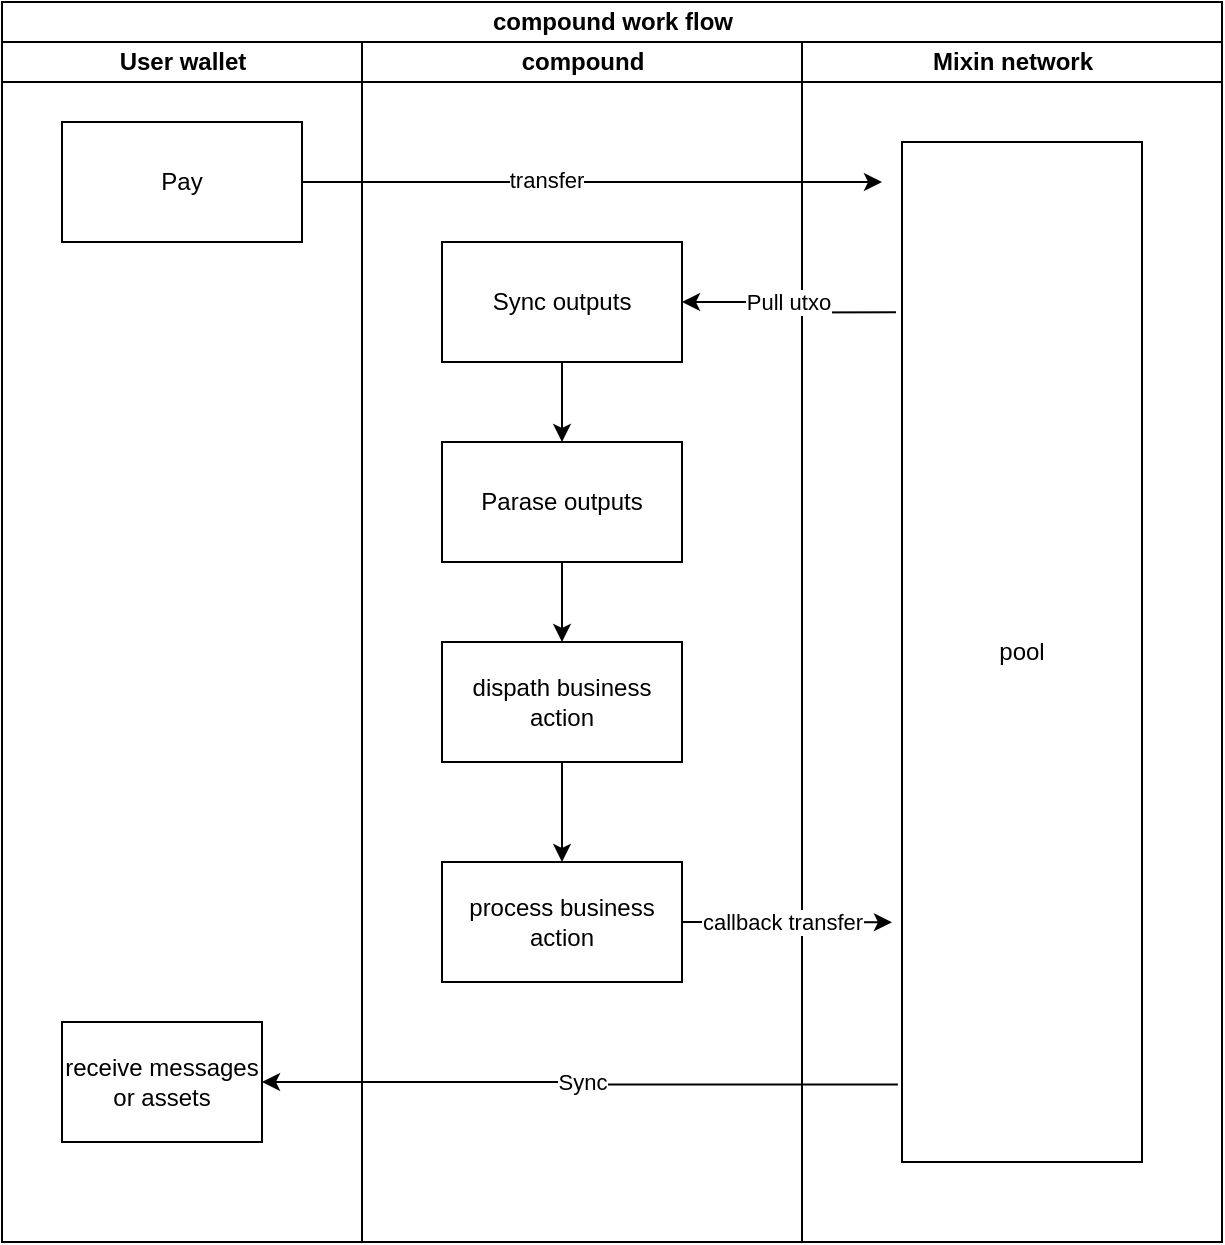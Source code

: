 <mxfile>
    <diagram id="TQMx3mSon_zhdq0nkIPn" name="Page-1">
        <mxGraphModel dx="2011" dy="785" grid="1" gridSize="10" guides="1" tooltips="1" connect="1" arrows="1" fold="1" page="1" pageScale="1" pageWidth="850" pageHeight="1100" math="0" shadow="0">
            <root>
                <mxCell id="0"/>
                <mxCell id="1" parent="0"/>
                <mxCell id="2" value="compound work flow" style="swimlane;html=1;childLayout=stackLayout;resizeParent=1;resizeParentMax=0;startSize=20;" vertex="1" parent="1">
                    <mxGeometry x="60" y="40" width="610" height="620" as="geometry"/>
                </mxCell>
                <mxCell id="3" value="User wallet" style="swimlane;html=1;startSize=20;" vertex="1" parent="2">
                    <mxGeometry y="20" width="180" height="600" as="geometry"/>
                </mxCell>
                <mxCell id="6" value="Pay" style="rounded=0;whiteSpace=wrap;html=1;" vertex="1" parent="3">
                    <mxGeometry x="30" y="40" width="120" height="60" as="geometry"/>
                </mxCell>
                <mxCell id="26" value="receive messages or assets" style="rounded=0;whiteSpace=wrap;html=1;" vertex="1" parent="3">
                    <mxGeometry x="30" y="490" width="100" height="60" as="geometry"/>
                </mxCell>
                <mxCell id="4" value="compound" style="swimlane;html=1;startSize=20;" vertex="1" parent="2">
                    <mxGeometry x="180" y="20" width="220" height="600" as="geometry"/>
                </mxCell>
                <mxCell id="14" style="edgeStyle=orthogonalEdgeStyle;rounded=0;orthogonalLoop=1;jettySize=auto;html=1;entryX=0.5;entryY=0;entryDx=0;entryDy=0;" edge="1" parent="4" source="9" target="13">
                    <mxGeometry relative="1" as="geometry"/>
                </mxCell>
                <mxCell id="9" value="Sync outputs" style="rounded=0;whiteSpace=wrap;html=1;" vertex="1" parent="4">
                    <mxGeometry x="40" y="100" width="120" height="60" as="geometry"/>
                </mxCell>
                <mxCell id="20" style="edgeStyle=orthogonalEdgeStyle;rounded=0;orthogonalLoop=1;jettySize=auto;html=1;entryX=0.5;entryY=0;entryDx=0;entryDy=0;" edge="1" parent="4" source="13" target="15">
                    <mxGeometry relative="1" as="geometry"/>
                </mxCell>
                <mxCell id="13" value="Parase outputs" style="rounded=0;whiteSpace=wrap;html=1;" vertex="1" parent="4">
                    <mxGeometry x="40" y="200" width="120" height="60" as="geometry"/>
                </mxCell>
                <mxCell id="22" style="edgeStyle=orthogonalEdgeStyle;rounded=0;orthogonalLoop=1;jettySize=auto;html=1;entryX=0.5;entryY=0;entryDx=0;entryDy=0;" edge="1" parent="4" source="15" target="21">
                    <mxGeometry relative="1" as="geometry"/>
                </mxCell>
                <mxCell id="15" value="dispath business action" style="rounded=0;whiteSpace=wrap;html=1;" vertex="1" parent="4">
                    <mxGeometry x="40" y="300" width="120" height="60" as="geometry"/>
                </mxCell>
                <mxCell id="21" value="process business action" style="rounded=0;whiteSpace=wrap;html=1;" vertex="1" parent="4">
                    <mxGeometry x="40" y="410" width="120" height="60" as="geometry"/>
                </mxCell>
                <mxCell id="5" value="Mixin network" style="swimlane;html=1;startSize=20;" vertex="1" parent="2">
                    <mxGeometry x="400" y="20" width="210" height="600" as="geometry"/>
                </mxCell>
                <mxCell id="16" value="pool" style="rounded=0;whiteSpace=wrap;html=1;" vertex="1" parent="5">
                    <mxGeometry x="50" y="50" width="120" height="510" as="geometry"/>
                </mxCell>
                <mxCell id="27" style="edgeStyle=orthogonalEdgeStyle;rounded=0;orthogonalLoop=1;jettySize=auto;html=1;exitX=0.5;exitY=1;exitDx=0;exitDy=0;" edge="1" parent="5" source="16" target="16">
                    <mxGeometry relative="1" as="geometry"/>
                </mxCell>
                <mxCell id="18" style="edgeStyle=orthogonalEdgeStyle;rounded=0;orthogonalLoop=1;jettySize=auto;html=1;entryX=1;entryY=0.5;entryDx=0;entryDy=0;exitX=-0.025;exitY=0.167;exitDx=0;exitDy=0;exitPerimeter=0;" edge="1" parent="2" source="16" target="9">
                    <mxGeometry relative="1" as="geometry"/>
                </mxCell>
                <mxCell id="19" value="Pull utxo" style="edgeLabel;html=1;align=center;verticalAlign=middle;resizable=0;points=[];" vertex="1" connectable="0" parent="18">
                    <mxGeometry x="0.338" y="-2" relative="1" as="geometry">
                        <mxPoint x="15.76" y="1.95" as="offset"/>
                    </mxGeometry>
                </mxCell>
                <mxCell id="28" style="edgeStyle=orthogonalEdgeStyle;rounded=0;orthogonalLoop=1;jettySize=auto;html=1;entryX=-0.042;entryY=0.765;entryDx=0;entryDy=0;entryPerimeter=0;" edge="1" parent="2" source="21" target="16">
                    <mxGeometry relative="1" as="geometry"/>
                </mxCell>
                <mxCell id="29" value="callback transfer" style="edgeLabel;html=1;align=center;verticalAlign=middle;resizable=0;points=[];" vertex="1" connectable="0" parent="28">
                    <mxGeometry x="-0.296" y="-3" relative="1" as="geometry">
                        <mxPoint x="13" y="-3" as="offset"/>
                    </mxGeometry>
                </mxCell>
                <mxCell id="30" value="Sync" style="edgeStyle=orthogonalEdgeStyle;rounded=0;orthogonalLoop=1;jettySize=auto;html=1;entryX=1;entryY=0.5;entryDx=0;entryDy=0;exitX=-0.017;exitY=0.924;exitDx=0;exitDy=0;exitPerimeter=0;" edge="1" parent="2" source="16" target="26">
                    <mxGeometry relative="1" as="geometry"/>
                </mxCell>
                <mxCell id="8" style="edgeStyle=orthogonalEdgeStyle;rounded=0;orthogonalLoop=1;jettySize=auto;html=1;" edge="1" parent="1" source="6">
                    <mxGeometry relative="1" as="geometry">
                        <mxPoint x="500" y="130" as="targetPoint"/>
                    </mxGeometry>
                </mxCell>
                <mxCell id="10" value="transfer" style="edgeLabel;html=1;align=center;verticalAlign=middle;resizable=0;points=[];" vertex="1" connectable="0" parent="8">
                    <mxGeometry x="-0.159" y="1" relative="1" as="geometry">
                        <mxPoint as="offset"/>
                    </mxGeometry>
                </mxCell>
            </root>
        </mxGraphModel>
    </diagram>
</mxfile>